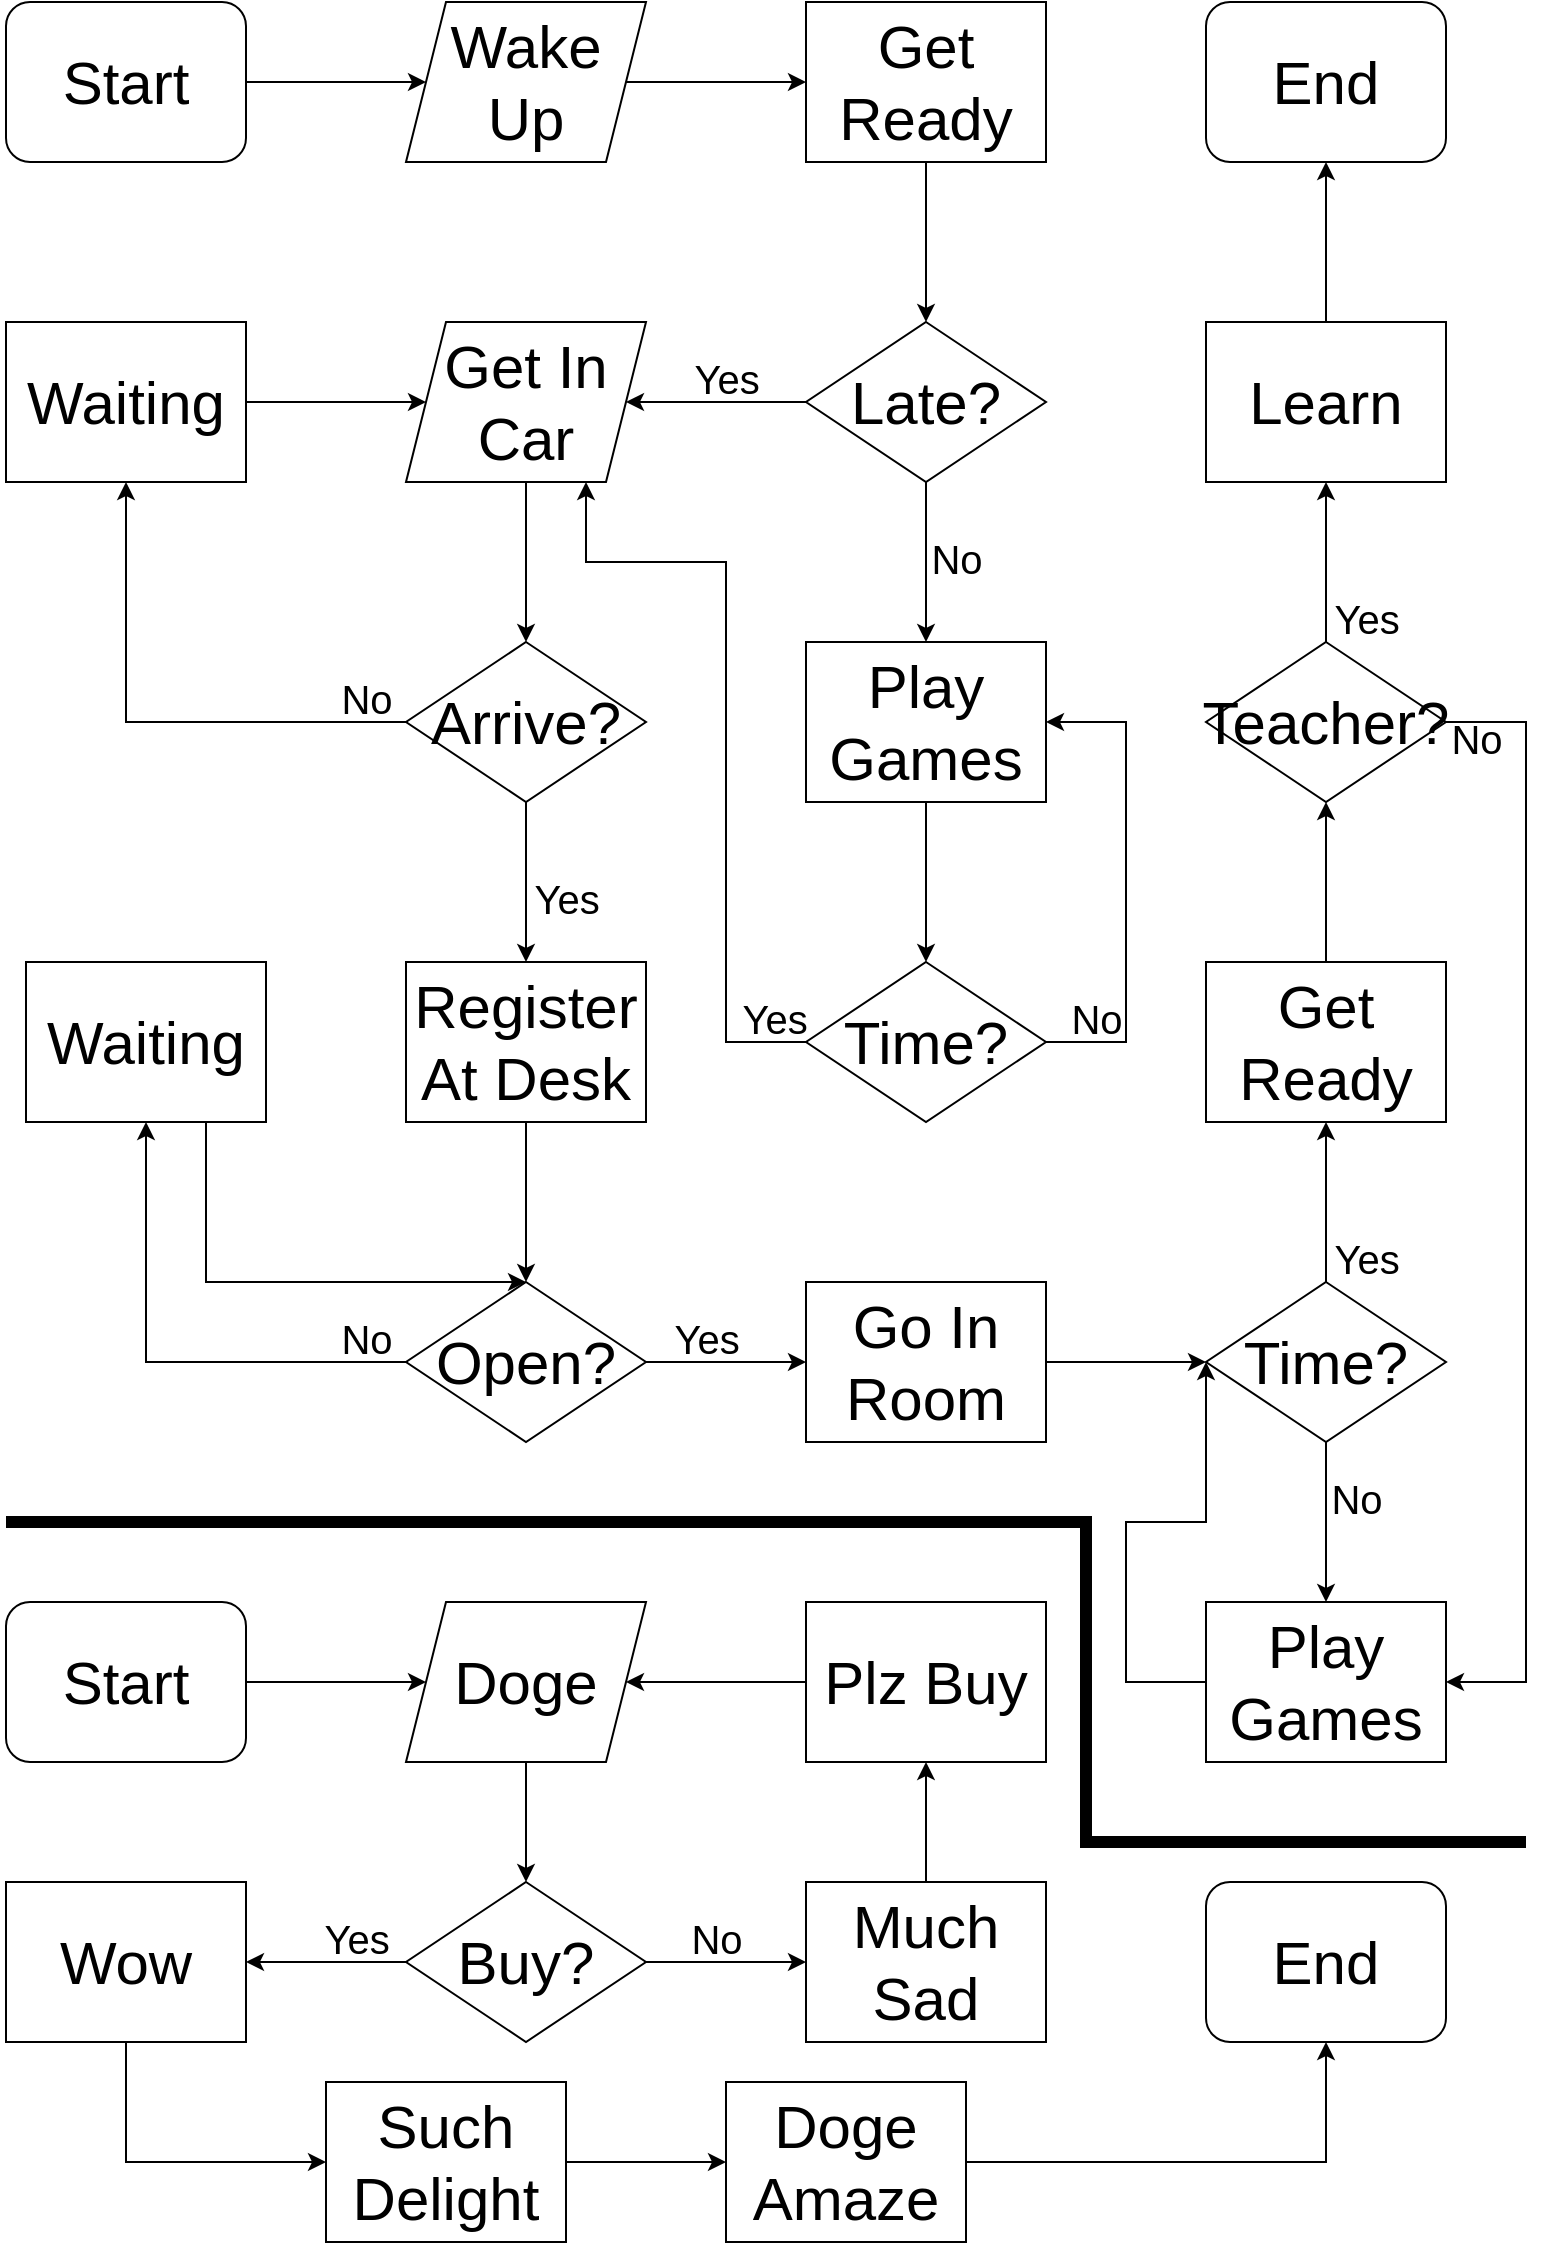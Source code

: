 <mxfile version="20.3.0" type="github">
  <diagram id="SA-B6IlImtzoIdA184Yv" name="Page-1">
    <mxGraphModel dx="1038" dy="571" grid="1" gridSize="10" guides="1" tooltips="1" connect="1" arrows="1" fold="1" page="1" pageScale="1" pageWidth="827" pageHeight="1169" math="0" shadow="0">
      <root>
        <mxCell id="0" />
        <mxCell id="1" parent="0" />
        <mxCell id="NAn7uY94Z5yHejh6RC4G-2" value="Start" style="rounded=1;whiteSpace=wrap;html=1;fontSize=30;" vertex="1" parent="1">
          <mxGeometry x="40" y="40" width="120" height="80" as="geometry" />
        </mxCell>
        <mxCell id="NAn7uY94Z5yHejh6RC4G-3" value="" style="endArrow=classic;html=1;rounded=0;fontSize=30;exitX=1;exitY=0.5;exitDx=0;exitDy=0;entryX=0;entryY=0.5;entryDx=0;entryDy=0;" edge="1" parent="1" source="NAn7uY94Z5yHejh6RC4G-2" target="NAn7uY94Z5yHejh6RC4G-5">
          <mxGeometry width="50" height="50" relative="1" as="geometry">
            <mxPoint x="160" y="90" as="sourcePoint" />
            <mxPoint x="240" y="80" as="targetPoint" />
          </mxGeometry>
        </mxCell>
        <mxCell id="NAn7uY94Z5yHejh6RC4G-4" value="" style="edgeStyle=orthogonalEdgeStyle;rounded=0;orthogonalLoop=1;jettySize=auto;html=1;fontSize=30;" edge="1" parent="1" source="NAn7uY94Z5yHejh6RC4G-5" target="NAn7uY94Z5yHejh6RC4G-7">
          <mxGeometry relative="1" as="geometry" />
        </mxCell>
        <mxCell id="NAn7uY94Z5yHejh6RC4G-5" value="Wake Up" style="shape=parallelogram;perimeter=parallelogramPerimeter;whiteSpace=wrap;html=1;fixedSize=1;fontSize=30;" vertex="1" parent="1">
          <mxGeometry x="240" y="40" width="120" height="80" as="geometry" />
        </mxCell>
        <mxCell id="NAn7uY94Z5yHejh6RC4G-6" value="" style="edgeStyle=orthogonalEdgeStyle;rounded=0;orthogonalLoop=1;jettySize=auto;html=1;fontSize=30;" edge="1" parent="1" source="NAn7uY94Z5yHejh6RC4G-7" target="NAn7uY94Z5yHejh6RC4G-10">
          <mxGeometry relative="1" as="geometry" />
        </mxCell>
        <mxCell id="NAn7uY94Z5yHejh6RC4G-7" value="Get Ready" style="whiteSpace=wrap;html=1;fontSize=30;" vertex="1" parent="1">
          <mxGeometry x="440" y="40" width="120" height="80" as="geometry" />
        </mxCell>
        <mxCell id="NAn7uY94Z5yHejh6RC4G-8" value="" style="edgeStyle=orthogonalEdgeStyle;rounded=0;orthogonalLoop=1;jettySize=auto;html=1;fontSize=30;entryX=1;entryY=0.5;entryDx=0;entryDy=0;" edge="1" parent="1" source="NAn7uY94Z5yHejh6RC4G-10" target="NAn7uY94Z5yHejh6RC4G-13">
          <mxGeometry relative="1" as="geometry">
            <mxPoint x="360" y="240" as="targetPoint" />
          </mxGeometry>
        </mxCell>
        <mxCell id="NAn7uY94Z5yHejh6RC4G-9" value="" style="edgeStyle=orthogonalEdgeStyle;rounded=0;orthogonalLoop=1;jettySize=auto;html=1;fontSize=20;" edge="1" parent="1" source="NAn7uY94Z5yHejh6RC4G-10">
          <mxGeometry relative="1" as="geometry">
            <mxPoint x="500" y="360" as="targetPoint" />
          </mxGeometry>
        </mxCell>
        <mxCell id="NAn7uY94Z5yHejh6RC4G-10" value="Late?" style="rhombus;whiteSpace=wrap;html=1;fontSize=30;" vertex="1" parent="1">
          <mxGeometry x="440" y="200" width="120" height="80" as="geometry" />
        </mxCell>
        <mxCell id="NAn7uY94Z5yHejh6RC4G-11" value="&lt;font style=&quot;font-size: 20px;&quot;&gt;Yes&lt;/font&gt;" style="text;html=1;align=center;verticalAlign=middle;resizable=0;points=[];autosize=1;strokeColor=none;fillColor=none;fontSize=30;" vertex="1" parent="1">
          <mxGeometry x="370" y="200" width="60" height="50" as="geometry" />
        </mxCell>
        <mxCell id="NAn7uY94Z5yHejh6RC4G-12" value="" style="edgeStyle=orthogonalEdgeStyle;rounded=0;orthogonalLoop=1;jettySize=auto;html=1;fontSize=20;" edge="1" parent="1" source="NAn7uY94Z5yHejh6RC4G-13" target="NAn7uY94Z5yHejh6RC4G-18">
          <mxGeometry relative="1" as="geometry" />
        </mxCell>
        <mxCell id="NAn7uY94Z5yHejh6RC4G-13" value="Get In Car" style="shape=parallelogram;perimeter=parallelogramPerimeter;whiteSpace=wrap;html=1;fixedSize=1;fontSize=30;" vertex="1" parent="1">
          <mxGeometry x="240" y="200" width="120" height="80" as="geometry" />
        </mxCell>
        <mxCell id="NAn7uY94Z5yHejh6RC4G-14" value="Waiting" style="whiteSpace=wrap;html=1;fontSize=30;" vertex="1" parent="1">
          <mxGeometry x="40" y="200" width="120" height="80" as="geometry" />
        </mxCell>
        <mxCell id="NAn7uY94Z5yHejh6RC4G-15" value="" style="endArrow=classic;html=1;rounded=0;fontSize=20;exitX=1;exitY=0.5;exitDx=0;exitDy=0;entryX=0;entryY=0.5;entryDx=0;entryDy=0;" edge="1" parent="1" source="NAn7uY94Z5yHejh6RC4G-14" target="NAn7uY94Z5yHejh6RC4G-13">
          <mxGeometry width="50" height="50" relative="1" as="geometry">
            <mxPoint x="200" y="470" as="sourcePoint" />
            <mxPoint x="250" y="420" as="targetPoint" />
          </mxGeometry>
        </mxCell>
        <mxCell id="NAn7uY94Z5yHejh6RC4G-16" value="" style="edgeStyle=orthogonalEdgeStyle;rounded=0;orthogonalLoop=1;jettySize=auto;html=1;fontSize=20;entryX=0.5;entryY=1;entryDx=0;entryDy=0;" edge="1" parent="1" source="NAn7uY94Z5yHejh6RC4G-18" target="NAn7uY94Z5yHejh6RC4G-14">
          <mxGeometry relative="1" as="geometry">
            <mxPoint x="160" y="400" as="targetPoint" />
          </mxGeometry>
        </mxCell>
        <mxCell id="NAn7uY94Z5yHejh6RC4G-17" value="" style="edgeStyle=orthogonalEdgeStyle;rounded=0;orthogonalLoop=1;jettySize=auto;html=1;fontSize=20;" edge="1" parent="1" source="NAn7uY94Z5yHejh6RC4G-18" target="NAn7uY94Z5yHejh6RC4G-29">
          <mxGeometry relative="1" as="geometry" />
        </mxCell>
        <mxCell id="NAn7uY94Z5yHejh6RC4G-18" value="Arrive?" style="rhombus;whiteSpace=wrap;html=1;fontSize=30;" vertex="1" parent="1">
          <mxGeometry x="240" y="360" width="120" height="80" as="geometry" />
        </mxCell>
        <mxCell id="NAn7uY94Z5yHejh6RC4G-19" value="&lt;font style=&quot;font-size: 20px;&quot;&gt;No&lt;/font&gt;" style="text;html=1;align=center;verticalAlign=middle;resizable=0;points=[];autosize=1;strokeColor=none;fillColor=none;fontSize=30;" vertex="1" parent="1">
          <mxGeometry x="195" y="360" width="50" height="50" as="geometry" />
        </mxCell>
        <mxCell id="NAn7uY94Z5yHejh6RC4G-20" value="&lt;font style=&quot;font-size: 20px;&quot;&gt;No&lt;/font&gt;" style="text;html=1;align=center;verticalAlign=middle;resizable=0;points=[];autosize=1;strokeColor=none;fillColor=none;fontSize=30;" vertex="1" parent="1">
          <mxGeometry x="490" y="290" width="50" height="50" as="geometry" />
        </mxCell>
        <mxCell id="NAn7uY94Z5yHejh6RC4G-21" value="" style="edgeStyle=orthogonalEdgeStyle;rounded=0;orthogonalLoop=1;jettySize=auto;html=1;fontSize=20;" edge="1" parent="1" source="NAn7uY94Z5yHejh6RC4G-22" target="NAn7uY94Z5yHejh6RC4G-23">
          <mxGeometry relative="1" as="geometry" />
        </mxCell>
        <mxCell id="NAn7uY94Z5yHejh6RC4G-22" value="Play Games" style="whiteSpace=wrap;html=1;fontSize=30;" vertex="1" parent="1">
          <mxGeometry x="440" y="360" width="120" height="80" as="geometry" />
        </mxCell>
        <mxCell id="NAn7uY94Z5yHejh6RC4G-23" value="Time?" style="rhombus;whiteSpace=wrap;html=1;fontSize=30;" vertex="1" parent="1">
          <mxGeometry x="440" y="520" width="120" height="80" as="geometry" />
        </mxCell>
        <mxCell id="NAn7uY94Z5yHejh6RC4G-24" value="" style="endArrow=classic;html=1;rounded=0;fontSize=20;exitX=1;exitY=0.5;exitDx=0;exitDy=0;entryX=1;entryY=0.5;entryDx=0;entryDy=0;" edge="1" parent="1" source="NAn7uY94Z5yHejh6RC4G-23" target="NAn7uY94Z5yHejh6RC4G-22">
          <mxGeometry width="50" height="50" relative="1" as="geometry">
            <mxPoint x="390" y="400" as="sourcePoint" />
            <mxPoint x="440" y="350" as="targetPoint" />
            <Array as="points">
              <mxPoint x="600" y="560" />
              <mxPoint x="600" y="400" />
            </Array>
          </mxGeometry>
        </mxCell>
        <mxCell id="NAn7uY94Z5yHejh6RC4G-25" value="&lt;font style=&quot;font-size: 20px;&quot;&gt;No&lt;/font&gt;" style="text;html=1;align=center;verticalAlign=middle;resizable=0;points=[];autosize=1;strokeColor=none;fillColor=none;fontSize=30;" vertex="1" parent="1">
          <mxGeometry x="560" y="520" width="50" height="50" as="geometry" />
        </mxCell>
        <mxCell id="NAn7uY94Z5yHejh6RC4G-26" value="" style="endArrow=classic;html=1;rounded=0;fontSize=20;entryX=0.75;entryY=1;entryDx=0;entryDy=0;" edge="1" parent="1" target="NAn7uY94Z5yHejh6RC4G-13">
          <mxGeometry width="50" height="50" relative="1" as="geometry">
            <mxPoint x="440" y="560" as="sourcePoint" />
            <mxPoint x="380" y="300" as="targetPoint" />
            <Array as="points">
              <mxPoint x="400" y="560" />
              <mxPoint x="400" y="320" />
              <mxPoint x="330" y="320" />
            </Array>
          </mxGeometry>
        </mxCell>
        <mxCell id="NAn7uY94Z5yHejh6RC4G-27" value="&lt;font style=&quot;font-size: 20px;&quot;&gt;Yes&lt;/font&gt;" style="text;html=1;align=center;verticalAlign=middle;resizable=0;points=[];autosize=1;strokeColor=none;fillColor=none;fontSize=30;" vertex="1" parent="1">
          <mxGeometry x="394" y="520" width="60" height="50" as="geometry" />
        </mxCell>
        <mxCell id="NAn7uY94Z5yHejh6RC4G-28" value="" style="edgeStyle=orthogonalEdgeStyle;rounded=0;orthogonalLoop=1;jettySize=auto;html=1;fontSize=20;" edge="1" parent="1" source="NAn7uY94Z5yHejh6RC4G-29" target="NAn7uY94Z5yHejh6RC4G-33">
          <mxGeometry relative="1" as="geometry" />
        </mxCell>
        <mxCell id="NAn7uY94Z5yHejh6RC4G-29" value="Register At Desk" style="whiteSpace=wrap;html=1;fontSize=30;" vertex="1" parent="1">
          <mxGeometry x="240" y="520" width="120" height="80" as="geometry" />
        </mxCell>
        <mxCell id="NAn7uY94Z5yHejh6RC4G-30" value="&lt;font style=&quot;font-size: 20px;&quot;&gt;Yes&lt;/font&gt;" style="text;html=1;align=center;verticalAlign=middle;resizable=0;points=[];autosize=1;strokeColor=none;fillColor=none;fontSize=30;" vertex="1" parent="1">
          <mxGeometry x="290" y="460" width="60" height="50" as="geometry" />
        </mxCell>
        <mxCell id="NAn7uY94Z5yHejh6RC4G-31" value="" style="edgeStyle=orthogonalEdgeStyle;rounded=0;orthogonalLoop=1;jettySize=auto;html=1;fontSize=20;" edge="1" parent="1" source="NAn7uY94Z5yHejh6RC4G-33" target="NAn7uY94Z5yHejh6RC4G-34">
          <mxGeometry relative="1" as="geometry" />
        </mxCell>
        <mxCell id="NAn7uY94Z5yHejh6RC4G-32" value="" style="edgeStyle=orthogonalEdgeStyle;rounded=0;orthogonalLoop=1;jettySize=auto;html=1;fontSize=20;" edge="1" parent="1" source="NAn7uY94Z5yHejh6RC4G-33" target="NAn7uY94Z5yHejh6RC4G-38">
          <mxGeometry relative="1" as="geometry" />
        </mxCell>
        <mxCell id="NAn7uY94Z5yHejh6RC4G-33" value="Open?" style="rhombus;whiteSpace=wrap;html=1;fontSize=30;" vertex="1" parent="1">
          <mxGeometry x="240" y="680" width="120" height="80" as="geometry" />
        </mxCell>
        <mxCell id="NAn7uY94Z5yHejh6RC4G-34" value="Waiting" style="whiteSpace=wrap;html=1;fontSize=30;" vertex="1" parent="1">
          <mxGeometry x="50" y="520" width="120" height="80" as="geometry" />
        </mxCell>
        <mxCell id="NAn7uY94Z5yHejh6RC4G-35" value="&lt;font style=&quot;font-size: 20px;&quot;&gt;No&lt;/font&gt;" style="text;html=1;align=center;verticalAlign=middle;resizable=0;points=[];autosize=1;strokeColor=none;fillColor=none;fontSize=30;" vertex="1" parent="1">
          <mxGeometry x="195" y="680" width="50" height="50" as="geometry" />
        </mxCell>
        <mxCell id="NAn7uY94Z5yHejh6RC4G-36" value="" style="endArrow=classic;html=1;rounded=0;fontSize=20;exitX=0.75;exitY=1;exitDx=0;exitDy=0;entryX=0.5;entryY=0;entryDx=0;entryDy=0;" edge="1" parent="1" source="NAn7uY94Z5yHejh6RC4G-34" target="NAn7uY94Z5yHejh6RC4G-33">
          <mxGeometry width="50" height="50" relative="1" as="geometry">
            <mxPoint x="170" y="670" as="sourcePoint" />
            <mxPoint x="220" y="620" as="targetPoint" />
            <Array as="points">
              <mxPoint x="140" y="680" />
            </Array>
          </mxGeometry>
        </mxCell>
        <mxCell id="NAn7uY94Z5yHejh6RC4G-37" value="" style="edgeStyle=orthogonalEdgeStyle;rounded=0;orthogonalLoop=1;jettySize=auto;html=1;fontSize=20;" edge="1" parent="1" source="NAn7uY94Z5yHejh6RC4G-38" target="NAn7uY94Z5yHejh6RC4G-42">
          <mxGeometry relative="1" as="geometry" />
        </mxCell>
        <mxCell id="NAn7uY94Z5yHejh6RC4G-38" value="Go In Room" style="whiteSpace=wrap;html=1;fontSize=30;" vertex="1" parent="1">
          <mxGeometry x="440" y="680" width="120" height="80" as="geometry" />
        </mxCell>
        <mxCell id="NAn7uY94Z5yHejh6RC4G-39" value="&lt;font style=&quot;font-size: 20px;&quot;&gt;Yes&lt;/font&gt;" style="text;html=1;align=center;verticalAlign=middle;resizable=0;points=[];autosize=1;strokeColor=none;fillColor=none;fontSize=30;" vertex="1" parent="1">
          <mxGeometry x="360" y="680" width="60" height="50" as="geometry" />
        </mxCell>
        <mxCell id="NAn7uY94Z5yHejh6RC4G-40" value="" style="edgeStyle=orthogonalEdgeStyle;rounded=0;orthogonalLoop=1;jettySize=auto;html=1;fontSize=20;" edge="1" parent="1" source="NAn7uY94Z5yHejh6RC4G-42">
          <mxGeometry relative="1" as="geometry">
            <mxPoint x="700" y="840" as="targetPoint" />
          </mxGeometry>
        </mxCell>
        <mxCell id="NAn7uY94Z5yHejh6RC4G-41" value="" style="edgeStyle=orthogonalEdgeStyle;rounded=0;orthogonalLoop=1;jettySize=auto;html=1;fontSize=20;" edge="1" parent="1" source="NAn7uY94Z5yHejh6RC4G-42" target="NAn7uY94Z5yHejh6RC4G-45">
          <mxGeometry relative="1" as="geometry" />
        </mxCell>
        <mxCell id="NAn7uY94Z5yHejh6RC4G-42" value="Time?" style="rhombus;whiteSpace=wrap;html=1;fontSize=30;" vertex="1" parent="1">
          <mxGeometry x="640" y="680" width="120" height="80" as="geometry" />
        </mxCell>
        <mxCell id="NAn7uY94Z5yHejh6RC4G-43" value="&lt;font style=&quot;font-size: 20px;&quot;&gt;No&lt;/font&gt;" style="text;html=1;align=center;verticalAlign=middle;resizable=0;points=[];autosize=1;strokeColor=none;fillColor=none;fontSize=30;" vertex="1" parent="1">
          <mxGeometry x="690" y="760" width="50" height="50" as="geometry" />
        </mxCell>
        <mxCell id="NAn7uY94Z5yHejh6RC4G-44" value="" style="edgeStyle=orthogonalEdgeStyle;rounded=0;orthogonalLoop=1;jettySize=auto;html=1;fontSize=20;" edge="1" parent="1" source="NAn7uY94Z5yHejh6RC4G-45" target="NAn7uY94Z5yHejh6RC4G-49">
          <mxGeometry relative="1" as="geometry" />
        </mxCell>
        <mxCell id="NAn7uY94Z5yHejh6RC4G-45" value="Get Ready" style="whiteSpace=wrap;html=1;fontSize=30;" vertex="1" parent="1">
          <mxGeometry x="640" y="520" width="120" height="80" as="geometry" />
        </mxCell>
        <mxCell id="NAn7uY94Z5yHejh6RC4G-46" value="&lt;font style=&quot;font-size: 20px;&quot;&gt;Yes&lt;/font&gt;" style="text;html=1;align=center;verticalAlign=middle;resizable=0;points=[];autosize=1;strokeColor=none;fillColor=none;fontSize=30;" vertex="1" parent="1">
          <mxGeometry x="690" y="640" width="60" height="50" as="geometry" />
        </mxCell>
        <mxCell id="NAn7uY94Z5yHejh6RC4G-47" value="" style="endArrow=classic;html=1;rounded=0;fontSize=20;exitX=0;exitY=0.5;exitDx=0;exitDy=0;entryX=0;entryY=0.5;entryDx=0;entryDy=0;" edge="1" parent="1" target="NAn7uY94Z5yHejh6RC4G-42">
          <mxGeometry width="50" height="50" relative="1" as="geometry">
            <mxPoint x="640" y="880" as="sourcePoint" />
            <mxPoint x="440" y="880" as="targetPoint" />
            <Array as="points">
              <mxPoint x="600" y="880" />
              <mxPoint x="600" y="800" />
              <mxPoint x="640" y="800" />
            </Array>
          </mxGeometry>
        </mxCell>
        <mxCell id="NAn7uY94Z5yHejh6RC4G-48" value="" style="edgeStyle=orthogonalEdgeStyle;rounded=0;orthogonalLoop=1;jettySize=auto;html=1;fontSize=20;" edge="1" parent="1" source="NAn7uY94Z5yHejh6RC4G-49" target="NAn7uY94Z5yHejh6RC4G-51">
          <mxGeometry relative="1" as="geometry" />
        </mxCell>
        <mxCell id="NAn7uY94Z5yHejh6RC4G-49" value="Teacher?" style="rhombus;whiteSpace=wrap;html=1;fontSize=30;" vertex="1" parent="1">
          <mxGeometry x="640" y="360" width="120" height="80" as="geometry" />
        </mxCell>
        <mxCell id="NAn7uY94Z5yHejh6RC4G-50" value="" style="edgeStyle=orthogonalEdgeStyle;rounded=0;orthogonalLoop=1;jettySize=auto;html=1;fontSize=20;" edge="1" parent="1" source="NAn7uY94Z5yHejh6RC4G-51" target="NAn7uY94Z5yHejh6RC4G-52">
          <mxGeometry relative="1" as="geometry" />
        </mxCell>
        <mxCell id="NAn7uY94Z5yHejh6RC4G-51" value="Learn" style="whiteSpace=wrap;html=1;fontSize=30;" vertex="1" parent="1">
          <mxGeometry x="640" y="200" width="120" height="80" as="geometry" />
        </mxCell>
        <mxCell id="NAn7uY94Z5yHejh6RC4G-52" value="End" style="rounded=1;whiteSpace=wrap;html=1;fontSize=30;" vertex="1" parent="1">
          <mxGeometry x="640" y="40" width="120" height="80" as="geometry" />
        </mxCell>
        <mxCell id="NAn7uY94Z5yHejh6RC4G-53" value="" style="endArrow=classic;html=1;rounded=0;fontSize=20;exitX=1;exitY=0.5;exitDx=0;exitDy=0;entryX=1;entryY=0.5;entryDx=0;entryDy=0;" edge="1" parent="1" source="NAn7uY94Z5yHejh6RC4G-49">
          <mxGeometry width="50" height="50" relative="1" as="geometry">
            <mxPoint x="780" y="650" as="sourcePoint" />
            <mxPoint x="760" y="880" as="targetPoint" />
            <Array as="points">
              <mxPoint x="800" y="400" />
              <mxPoint x="800" y="880" />
            </Array>
          </mxGeometry>
        </mxCell>
        <mxCell id="NAn7uY94Z5yHejh6RC4G-54" value="&lt;font style=&quot;font-size: 20px;&quot;&gt;No&lt;/font&gt;" style="text;html=1;align=center;verticalAlign=middle;resizable=0;points=[];autosize=1;strokeColor=none;fillColor=none;fontSize=30;" vertex="1" parent="1">
          <mxGeometry x="750" y="380" width="50" height="50" as="geometry" />
        </mxCell>
        <mxCell id="NAn7uY94Z5yHejh6RC4G-55" value="&lt;font style=&quot;font-size: 20px;&quot;&gt;Yes&lt;/font&gt;" style="text;html=1;align=center;verticalAlign=middle;resizable=0;points=[];autosize=1;strokeColor=none;fillColor=none;fontSize=30;" vertex="1" parent="1">
          <mxGeometry x="690" y="320" width="60" height="50" as="geometry" />
        </mxCell>
        <mxCell id="NAn7uY94Z5yHejh6RC4G-56" value="Play Games" style="rounded=0;whiteSpace=wrap;html=1;fontSize=30;" vertex="1" parent="1">
          <mxGeometry x="640" y="840" width="120" height="80" as="geometry" />
        </mxCell>
        <mxCell id="NAn7uY94Z5yHejh6RC4G-57" value="" style="endArrow=none;html=1;rounded=0;strokeWidth=6;" edge="1" parent="1">
          <mxGeometry width="50" height="50" relative="1" as="geometry">
            <mxPoint x="40" y="800" as="sourcePoint" />
            <mxPoint x="800" y="960" as="targetPoint" />
            <Array as="points">
              <mxPoint x="580" y="800" />
              <mxPoint x="580" y="960" />
            </Array>
          </mxGeometry>
        </mxCell>
        <mxCell id="NAn7uY94Z5yHejh6RC4G-58" value="Start" style="rounded=1;whiteSpace=wrap;html=1;fontSize=30;" vertex="1" parent="1">
          <mxGeometry x="40" y="840" width="120" height="80" as="geometry" />
        </mxCell>
        <mxCell id="NAn7uY94Z5yHejh6RC4G-59" value="End" style="rounded=1;whiteSpace=wrap;html=1;fontSize=30;" vertex="1" parent="1">
          <mxGeometry x="640" y="980" width="120" height="80" as="geometry" />
        </mxCell>
        <mxCell id="NAn7uY94Z5yHejh6RC4G-60" value="" style="edgeStyle=orthogonalEdgeStyle;rounded=0;orthogonalLoop=1;jettySize=auto;html=1;fontSize=30;strokeWidth=1;" edge="1" parent="1" source="NAn7uY94Z5yHejh6RC4G-61" target="NAn7uY94Z5yHejh6RC4G-64">
          <mxGeometry relative="1" as="geometry" />
        </mxCell>
        <mxCell id="NAn7uY94Z5yHejh6RC4G-61" value="Doge" style="shape=parallelogram;perimeter=parallelogramPerimeter;whiteSpace=wrap;html=1;fixedSize=1;fontSize=30;" vertex="1" parent="1">
          <mxGeometry x="240" y="840" width="120" height="80" as="geometry" />
        </mxCell>
        <mxCell id="NAn7uY94Z5yHejh6RC4G-62" value="" style="endArrow=classic;html=1;rounded=0;fontSize=30;strokeWidth=1;exitX=1;exitY=0.5;exitDx=0;exitDy=0;entryX=0;entryY=0.5;entryDx=0;entryDy=0;" edge="1" parent="1" source="NAn7uY94Z5yHejh6RC4G-58" target="NAn7uY94Z5yHejh6RC4G-61">
          <mxGeometry width="50" height="50" relative="1" as="geometry">
            <mxPoint x="200" y="1000" as="sourcePoint" />
            <mxPoint x="250" y="950" as="targetPoint" />
          </mxGeometry>
        </mxCell>
        <mxCell id="NAn7uY94Z5yHejh6RC4G-63" value="" style="edgeStyle=orthogonalEdgeStyle;rounded=0;orthogonalLoop=1;jettySize=auto;html=1;fontSize=30;strokeWidth=1;" edge="1" parent="1" source="NAn7uY94Z5yHejh6RC4G-64" target="NAn7uY94Z5yHejh6RC4G-66">
          <mxGeometry relative="1" as="geometry" />
        </mxCell>
        <mxCell id="NAn7uY94Z5yHejh6RC4G-64" value="Buy?" style="rhombus;whiteSpace=wrap;html=1;fontSize=30;" vertex="1" parent="1">
          <mxGeometry x="240" y="980" width="120" height="80" as="geometry" />
        </mxCell>
        <mxCell id="NAn7uY94Z5yHejh6RC4G-65" value="" style="edgeStyle=orthogonalEdgeStyle;rounded=0;orthogonalLoop=1;jettySize=auto;html=1;fontSize=30;strokeWidth=1;" edge="1" parent="1" source="NAn7uY94Z5yHejh6RC4G-66" target="NAn7uY94Z5yHejh6RC4G-69">
          <mxGeometry relative="1" as="geometry" />
        </mxCell>
        <mxCell id="NAn7uY94Z5yHejh6RC4G-66" value="Much Sad" style="whiteSpace=wrap;html=1;fontSize=30;" vertex="1" parent="1">
          <mxGeometry x="440" y="980" width="120" height="80" as="geometry" />
        </mxCell>
        <mxCell id="NAn7uY94Z5yHejh6RC4G-67" value="&lt;font style=&quot;font-size: 20px;&quot;&gt;No&lt;/font&gt;" style="text;html=1;align=center;verticalAlign=middle;resizable=0;points=[];autosize=1;strokeColor=none;fillColor=none;fontSize=30;" vertex="1" parent="1">
          <mxGeometry x="370" y="980" width="50" height="50" as="geometry" />
        </mxCell>
        <mxCell id="NAn7uY94Z5yHejh6RC4G-68" value="" style="edgeStyle=orthogonalEdgeStyle;rounded=0;orthogonalLoop=1;jettySize=auto;html=1;fontSize=30;strokeWidth=1;" edge="1" parent="1" source="NAn7uY94Z5yHejh6RC4G-69" target="NAn7uY94Z5yHejh6RC4G-61">
          <mxGeometry relative="1" as="geometry" />
        </mxCell>
        <mxCell id="NAn7uY94Z5yHejh6RC4G-69" value="Plz Buy" style="whiteSpace=wrap;html=1;fontSize=30;" vertex="1" parent="1">
          <mxGeometry x="440" y="840" width="120" height="80" as="geometry" />
        </mxCell>
        <mxCell id="NAn7uY94Z5yHejh6RC4G-70" value="Wow" style="whiteSpace=wrap;html=1;fontSize=30;" vertex="1" parent="1">
          <mxGeometry x="40" y="980" width="120" height="80" as="geometry" />
        </mxCell>
        <mxCell id="NAn7uY94Z5yHejh6RC4G-71" value="&lt;font style=&quot;font-size: 20px;&quot;&gt;Yes&lt;/font&gt;" style="text;html=1;align=center;verticalAlign=middle;resizable=0;points=[];autosize=1;strokeColor=none;fillColor=none;fontSize=30;" vertex="1" parent="1">
          <mxGeometry x="185" y="980" width="60" height="50" as="geometry" />
        </mxCell>
        <mxCell id="NAn7uY94Z5yHejh6RC4G-72" value="" style="endArrow=classic;html=1;rounded=0;fontSize=30;strokeWidth=1;exitX=0.917;exitY=0.8;exitDx=0;exitDy=0;exitPerimeter=0;entryX=1;entryY=0.5;entryDx=0;entryDy=0;" edge="1" parent="1" source="NAn7uY94Z5yHejh6RC4G-71" target="NAn7uY94Z5yHejh6RC4G-70">
          <mxGeometry width="50" height="50" relative="1" as="geometry">
            <mxPoint x="200" y="1160" as="sourcePoint" />
            <mxPoint x="250" y="1110" as="targetPoint" />
          </mxGeometry>
        </mxCell>
        <mxCell id="NAn7uY94Z5yHejh6RC4G-73" value="" style="edgeStyle=orthogonalEdgeStyle;rounded=0;orthogonalLoop=1;jettySize=auto;html=1;fontSize=30;strokeWidth=1;" edge="1" parent="1" source="NAn7uY94Z5yHejh6RC4G-74" target="NAn7uY94Z5yHejh6RC4G-76">
          <mxGeometry relative="1" as="geometry" />
        </mxCell>
        <mxCell id="NAn7uY94Z5yHejh6RC4G-74" value="Such Delight" style="whiteSpace=wrap;html=1;fontSize=30;" vertex="1" parent="1">
          <mxGeometry x="200" y="1080" width="120" height="80" as="geometry" />
        </mxCell>
        <mxCell id="NAn7uY94Z5yHejh6RC4G-75" value="" style="endArrow=classic;html=1;rounded=0;fontSize=30;strokeWidth=1;exitX=0.5;exitY=1;exitDx=0;exitDy=0;entryX=0;entryY=0.5;entryDx=0;entryDy=0;" edge="1" parent="1" source="NAn7uY94Z5yHejh6RC4G-70" target="NAn7uY94Z5yHejh6RC4G-74">
          <mxGeometry width="50" height="50" relative="1" as="geometry">
            <mxPoint x="110" y="1150" as="sourcePoint" />
            <mxPoint x="160" y="1100" as="targetPoint" />
            <Array as="points">
              <mxPoint x="100" y="1120" />
            </Array>
          </mxGeometry>
        </mxCell>
        <mxCell id="NAn7uY94Z5yHejh6RC4G-76" value="Doge Amaze" style="whiteSpace=wrap;html=1;fontSize=30;" vertex="1" parent="1">
          <mxGeometry x="400" y="1080" width="120" height="80" as="geometry" />
        </mxCell>
        <mxCell id="NAn7uY94Z5yHejh6RC4G-77" value="" style="endArrow=classic;html=1;rounded=0;fontSize=30;strokeWidth=1;exitX=1;exitY=0.5;exitDx=0;exitDy=0;entryX=0.5;entryY=1;entryDx=0;entryDy=0;" edge="1" parent="1" source="NAn7uY94Z5yHejh6RC4G-76" target="NAn7uY94Z5yHejh6RC4G-59">
          <mxGeometry width="50" height="50" relative="1" as="geometry">
            <mxPoint x="720" y="1150" as="sourcePoint" />
            <mxPoint x="770" y="1100" as="targetPoint" />
            <Array as="points">
              <mxPoint x="700" y="1120" />
            </Array>
          </mxGeometry>
        </mxCell>
      </root>
    </mxGraphModel>
  </diagram>
</mxfile>

